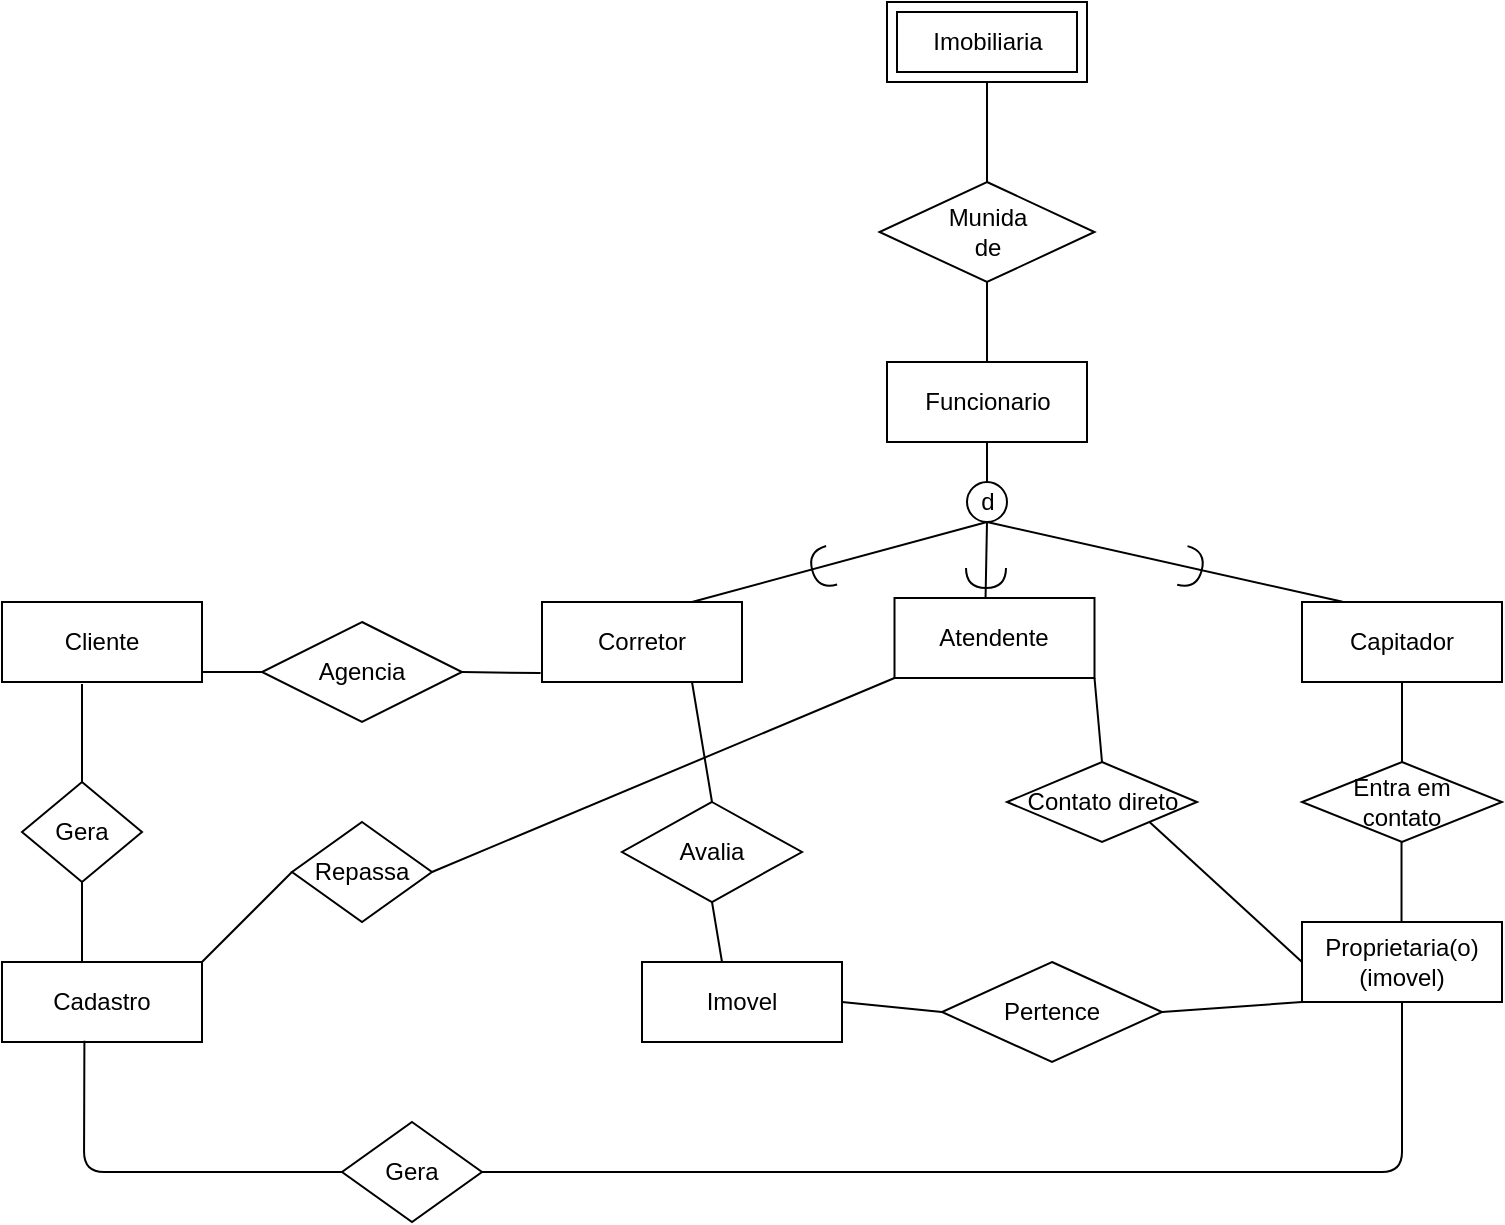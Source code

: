 <mxfile version="13.7.3" type="github">
  <diagram id="R2lEEEUBdFMjLlhIrx00" name="Page-1">
    <mxGraphModel dx="1421" dy="529" grid="1" gridSize="10" guides="1" tooltips="1" connect="1" arrows="1" fold="1" page="0" pageScale="1" pageWidth="850" pageHeight="1100" math="0" shadow="0" extFonts="Permanent Marker^https://fonts.googleapis.com/css?family=Permanent+Marker">
      <root>
        <mxCell id="0" />
        <mxCell id="1" parent="0" />
        <mxCell id="aO3IscL8VT4VF3LDPGpY-21" value="Proprietaria(o)&lt;br&gt;(imovel)&lt;br&gt;" style="whiteSpace=wrap;html=1;align=center;" vertex="1" parent="1">
          <mxGeometry x="570" y="540" width="100" height="40" as="geometry" />
        </mxCell>
        <mxCell id="aO3IscL8VT4VF3LDPGpY-28" value="Imobiliaria" style="shape=ext;margin=3;double=1;whiteSpace=wrap;html=1;align=center;" vertex="1" parent="1">
          <mxGeometry x="362.5" y="80" width="100" height="40" as="geometry" />
        </mxCell>
        <mxCell id="aO3IscL8VT4VF3LDPGpY-44" value="Funcionario" style="whiteSpace=wrap;html=1;align=center;" vertex="1" parent="1">
          <mxGeometry x="362.5" y="260" width="100" height="40" as="geometry" />
        </mxCell>
        <mxCell id="aO3IscL8VT4VF3LDPGpY-45" value="Capitador&lt;br&gt;" style="whiteSpace=wrap;html=1;align=center;" vertex="1" parent="1">
          <mxGeometry x="570" y="380" width="100" height="40" as="geometry" />
        </mxCell>
        <mxCell id="aO3IscL8VT4VF3LDPGpY-46" value="Corretor&lt;br&gt;" style="whiteSpace=wrap;html=1;align=center;" vertex="1" parent="1">
          <mxGeometry x="190" y="380" width="100" height="40" as="geometry" />
        </mxCell>
        <mxCell id="aO3IscL8VT4VF3LDPGpY-51" value="Imovel" style="whiteSpace=wrap;html=1;align=center;" vertex="1" parent="1">
          <mxGeometry x="240" y="560" width="100" height="40" as="geometry" />
        </mxCell>
        <mxCell id="aO3IscL8VT4VF3LDPGpY-52" value="" style="endArrow=none;html=1;entryX=0.5;entryY=1;entryDx=0;entryDy=0;exitX=0.5;exitY=0;exitDx=0;exitDy=0;" edge="1" parent="1" source="aO3IscL8VT4VF3LDPGpY-44" target="aO3IscL8VT4VF3LDPGpY-28">
          <mxGeometry width="50" height="50" relative="1" as="geometry">
            <mxPoint x="390" y="270" as="sourcePoint" />
            <mxPoint x="440" y="220" as="targetPoint" />
          </mxGeometry>
        </mxCell>
        <mxCell id="aO3IscL8VT4VF3LDPGpY-65" value="" style="endArrow=none;html=1;entryX=0.5;entryY=1;entryDx=0;entryDy=0;exitX=0.5;exitY=0;exitDx=0;exitDy=0;" edge="1" parent="1" target="aO3IscL8VT4VF3LDPGpY-44">
          <mxGeometry width="50" height="50" relative="1" as="geometry">
            <mxPoint x="412.5" y="320" as="sourcePoint" />
            <mxPoint x="450" y="310" as="targetPoint" />
            <Array as="points" />
          </mxGeometry>
        </mxCell>
        <mxCell id="aO3IscL8VT4VF3LDPGpY-70" value="d" style="ellipse;whiteSpace=wrap;html=1;aspect=fixed;" vertex="1" parent="1">
          <mxGeometry x="402.5" y="320" width="20" height="20" as="geometry" />
        </mxCell>
        <mxCell id="aO3IscL8VT4VF3LDPGpY-72" value="" style="shape=requiredInterface;html=1;verticalLabelPosition=bottom;direction=south;strokeWidth=1;rotation=74;" vertex="1" parent="1">
          <mxGeometry x="320" y="358" width="20" height="10" as="geometry" />
        </mxCell>
        <mxCell id="aO3IscL8VT4VF3LDPGpY-76" value="" style="endArrow=none;html=1;entryX=0.5;entryY=1;entryDx=0;entryDy=0;exitX=0.75;exitY=0;exitDx=0;exitDy=0;" edge="1" parent="1" source="aO3IscL8VT4VF3LDPGpY-46" target="aO3IscL8VT4VF3LDPGpY-70">
          <mxGeometry width="50" height="50" relative="1" as="geometry">
            <mxPoint x="375" y="380" as="sourcePoint" />
            <mxPoint x="415.02" y="340.0" as="targetPoint" />
          </mxGeometry>
        </mxCell>
        <mxCell id="aO3IscL8VT4VF3LDPGpY-83" value="" style="endArrow=none;html=1;exitX=0.5;exitY=1;exitDx=0;exitDy=0;entryX=0.203;entryY=-0.002;entryDx=0;entryDy=0;entryPerimeter=0;" edge="1" parent="1" source="aO3IscL8VT4VF3LDPGpY-70" target="aO3IscL8VT4VF3LDPGpY-45">
          <mxGeometry width="50" height="50" relative="1" as="geometry">
            <mxPoint x="425.02" y="348.7" as="sourcePoint" />
            <mxPoint x="384.98" y="390.0" as="targetPoint" />
          </mxGeometry>
        </mxCell>
        <mxCell id="aO3IscL8VT4VF3LDPGpY-84" value="" style="shape=requiredInterface;html=1;verticalLabelPosition=bottom;strokeWidth=1;rotation=15;" vertex="1" parent="1">
          <mxGeometry x="510" y="353" width="10" height="20" as="geometry" />
        </mxCell>
        <mxCell id="aO3IscL8VT4VF3LDPGpY-89" value="Cliente&lt;br&gt;" style="whiteSpace=wrap;html=1;align=center;strokeWidth=1;" vertex="1" parent="1">
          <mxGeometry x="-80" y="380" width="100" height="40" as="geometry" />
        </mxCell>
        <mxCell id="aO3IscL8VT4VF3LDPGpY-97" value="" style="endArrow=none;html=1;entryX=0.5;entryY=1;entryDx=0;entryDy=0;exitX=0.455;exitY=0.034;exitDx=0;exitDy=0;exitPerimeter=0;" edge="1" parent="1" source="aO3IscL8VT4VF3LDPGpY-98" target="aO3IscL8VT4VF3LDPGpY-70">
          <mxGeometry width="50" height="50" relative="1" as="geometry">
            <mxPoint x="410" y="380" as="sourcePoint" />
            <mxPoint x="410" y="340" as="targetPoint" />
          </mxGeometry>
        </mxCell>
        <mxCell id="aO3IscL8VT4VF3LDPGpY-98" value="Atendente&lt;br&gt;" style="whiteSpace=wrap;html=1;align=center;" vertex="1" parent="1">
          <mxGeometry x="366.25" y="378" width="100" height="40" as="geometry" />
        </mxCell>
        <mxCell id="aO3IscL8VT4VF3LDPGpY-99" value="Entra em&lt;br&gt;contato&lt;br&gt;" style="shape=rhombus;perimeter=rhombusPerimeter;whiteSpace=wrap;html=1;align=center;strokeWidth=1;" vertex="1" parent="1">
          <mxGeometry x="570" y="460" width="100" height="40" as="geometry" />
        </mxCell>
        <mxCell id="aO3IscL8VT4VF3LDPGpY-100" value="" style="endArrow=none;html=1;entryX=0.5;entryY=1;entryDx=0;entryDy=0;exitX=0.5;exitY=0;exitDx=0;exitDy=0;" edge="1" parent="1" source="aO3IscL8VT4VF3LDPGpY-99" target="aO3IscL8VT4VF3LDPGpY-45">
          <mxGeometry width="50" height="50" relative="1" as="geometry">
            <mxPoint x="590" y="470" as="sourcePoint" />
            <mxPoint x="640" y="420" as="targetPoint" />
          </mxGeometry>
        </mxCell>
        <mxCell id="aO3IscL8VT4VF3LDPGpY-101" value="" style="endArrow=none;html=1;entryX=0.5;entryY=1;entryDx=0;entryDy=0;exitX=0.5;exitY=0;exitDx=0;exitDy=0;" edge="1" parent="1">
          <mxGeometry width="50" height="50" relative="1" as="geometry">
            <mxPoint x="619.76" y="540" as="sourcePoint" />
            <mxPoint x="619.76" y="500" as="targetPoint" />
          </mxGeometry>
        </mxCell>
        <mxCell id="aO3IscL8VT4VF3LDPGpY-105" value="" style="shape=requiredInterface;html=1;verticalLabelPosition=bottom;strokeWidth=1;rotation=90;" vertex="1" parent="1">
          <mxGeometry x="407" y="358" width="10" height="20" as="geometry" />
        </mxCell>
        <mxCell id="aO3IscL8VT4VF3LDPGpY-112" value="Contato direto&lt;br&gt;" style="shape=rhombus;perimeter=rhombusPerimeter;whiteSpace=wrap;html=1;align=center;strokeWidth=1;" vertex="1" parent="1">
          <mxGeometry x="422.5" y="460" width="95" height="40" as="geometry" />
        </mxCell>
        <mxCell id="aO3IscL8VT4VF3LDPGpY-115" style="edgeStyle=orthogonalEdgeStyle;rounded=0;orthogonalLoop=1;jettySize=auto;html=1;exitX=0.5;exitY=1;exitDx=0;exitDy=0;" edge="1" parent="1" source="aO3IscL8VT4VF3LDPGpY-112" target="aO3IscL8VT4VF3LDPGpY-112">
          <mxGeometry relative="1" as="geometry" />
        </mxCell>
        <mxCell id="aO3IscL8VT4VF3LDPGpY-116" value="" style="endArrow=none;html=1;entryX=1;entryY=1;entryDx=0;entryDy=0;exitX=0.5;exitY=0;exitDx=0;exitDy=0;" edge="1" parent="1" source="aO3IscL8VT4VF3LDPGpY-112" target="aO3IscL8VT4VF3LDPGpY-98">
          <mxGeometry width="50" height="50" relative="1" as="geometry">
            <mxPoint x="460" y="470" as="sourcePoint" />
            <mxPoint x="510" y="420" as="targetPoint" />
          </mxGeometry>
        </mxCell>
        <mxCell id="aO3IscL8VT4VF3LDPGpY-117" value="" style="endArrow=none;html=1;entryX=1;entryY=1;entryDx=0;entryDy=0;exitX=0;exitY=0.5;exitDx=0;exitDy=0;" edge="1" parent="1" source="aO3IscL8VT4VF3LDPGpY-21" target="aO3IscL8VT4VF3LDPGpY-112">
          <mxGeometry width="50" height="50" relative="1" as="geometry">
            <mxPoint x="470" y="550" as="sourcePoint" />
            <mxPoint x="520" y="500" as="targetPoint" />
          </mxGeometry>
        </mxCell>
        <mxCell id="aO3IscL8VT4VF3LDPGpY-118" value="Agencia&lt;br&gt;" style="shape=rhombus;perimeter=rhombusPerimeter;whiteSpace=wrap;html=1;align=center;strokeWidth=1;" vertex="1" parent="1">
          <mxGeometry x="50" y="390" width="100" height="50" as="geometry" />
        </mxCell>
        <mxCell id="aO3IscL8VT4VF3LDPGpY-119" value="Munida&lt;br&gt;de" style="shape=rhombus;perimeter=rhombusPerimeter;whiteSpace=wrap;html=1;align=center;strokeWidth=1;" vertex="1" parent="1">
          <mxGeometry x="358.75" y="170" width="107.5" height="50" as="geometry" />
        </mxCell>
        <mxCell id="aO3IscL8VT4VF3LDPGpY-120" value="" style="endArrow=none;html=1;entryX=-0.007;entryY=0.889;entryDx=0;entryDy=0;exitX=1;exitY=0.5;exitDx=0;exitDy=0;entryPerimeter=0;" edge="1" parent="1" source="aO3IscL8VT4VF3LDPGpY-118" target="aO3IscL8VT4VF3LDPGpY-46">
          <mxGeometry width="50" height="50" relative="1" as="geometry">
            <mxPoint x="210" y="470" as="sourcePoint" />
            <mxPoint x="260" y="420" as="targetPoint" />
          </mxGeometry>
        </mxCell>
        <mxCell id="aO3IscL8VT4VF3LDPGpY-121" value="" style="endArrow=none;html=1;entryX=0;entryY=0.5;entryDx=0;entryDy=0;entryPerimeter=0;" edge="1" parent="1" target="aO3IscL8VT4VF3LDPGpY-118">
          <mxGeometry width="50" height="50" relative="1" as="geometry">
            <mxPoint x="20" y="415" as="sourcePoint" />
            <mxPoint x="46" y="415" as="targetPoint" />
          </mxGeometry>
        </mxCell>
        <mxCell id="aO3IscL8VT4VF3LDPGpY-124" value="Avalia&lt;br&gt;" style="shape=rhombus;perimeter=rhombusPerimeter;whiteSpace=wrap;html=1;align=center;strokeWidth=1;" vertex="1" parent="1">
          <mxGeometry x="230" y="480" width="90" height="50" as="geometry" />
        </mxCell>
        <mxCell id="aO3IscL8VT4VF3LDPGpY-125" value="" style="endArrow=none;html=1;entryX=0.75;entryY=1;entryDx=0;entryDy=0;exitX=0.5;exitY=0;exitDx=0;exitDy=0;" edge="1" parent="1" source="aO3IscL8VT4VF3LDPGpY-124" target="aO3IscL8VT4VF3LDPGpY-46">
          <mxGeometry width="50" height="50" relative="1" as="geometry">
            <mxPoint x="230" y="480" as="sourcePoint" />
            <mxPoint x="280" y="430" as="targetPoint" />
          </mxGeometry>
        </mxCell>
        <mxCell id="aO3IscL8VT4VF3LDPGpY-126" value="" style="endArrow=none;html=1;entryX=0.5;entryY=1;entryDx=0;entryDy=0;" edge="1" parent="1" target="aO3IscL8VT4VF3LDPGpY-124">
          <mxGeometry width="50" height="50" relative="1" as="geometry">
            <mxPoint x="280" y="560" as="sourcePoint" />
            <mxPoint x="330" y="530" as="targetPoint" />
          </mxGeometry>
        </mxCell>
        <mxCell id="aO3IscL8VT4VF3LDPGpY-127" value="Pertence" style="shape=rhombus;perimeter=rhombusPerimeter;whiteSpace=wrap;html=1;align=center;strokeWidth=1;" vertex="1" parent="1">
          <mxGeometry x="390" y="560" width="110" height="50" as="geometry" />
        </mxCell>
        <mxCell id="aO3IscL8VT4VF3LDPGpY-128" value="" style="endArrow=none;html=1;entryX=0;entryY=0.5;entryDx=0;entryDy=0;exitX=1;exitY=0.5;exitDx=0;exitDy=0;" edge="1" parent="1" source="aO3IscL8VT4VF3LDPGpY-51" target="aO3IscL8VT4VF3LDPGpY-127">
          <mxGeometry width="50" height="50" relative="1" as="geometry">
            <mxPoint x="340" y="610" as="sourcePoint" />
            <mxPoint x="390" y="560" as="targetPoint" />
          </mxGeometry>
        </mxCell>
        <mxCell id="aO3IscL8VT4VF3LDPGpY-129" value="" style="endArrow=none;html=1;entryX=0;entryY=1;entryDx=0;entryDy=0;exitX=1;exitY=0.5;exitDx=0;exitDy=0;" edge="1" parent="1" source="aO3IscL8VT4VF3LDPGpY-127" target="aO3IscL8VT4VF3LDPGpY-21">
          <mxGeometry width="50" height="50" relative="1" as="geometry">
            <mxPoint x="510" y="620" as="sourcePoint" />
            <mxPoint x="560" y="570" as="targetPoint" />
          </mxGeometry>
        </mxCell>
        <mxCell id="aO3IscL8VT4VF3LDPGpY-130" value="Cadastro&lt;br&gt;" style="whiteSpace=wrap;html=1;align=center;strokeWidth=1;" vertex="1" parent="1">
          <mxGeometry x="-80" y="560" width="100" height="40" as="geometry" />
        </mxCell>
        <mxCell id="aO3IscL8VT4VF3LDPGpY-131" value="Gera" style="shape=rhombus;perimeter=rhombusPerimeter;whiteSpace=wrap;html=1;align=center;strokeWidth=1;" vertex="1" parent="1">
          <mxGeometry x="-70" y="470" width="60" height="50" as="geometry" />
        </mxCell>
        <mxCell id="aO3IscL8VT4VF3LDPGpY-132" value="" style="endArrow=none;html=1;entryX=0.4;entryY=1.025;entryDx=0;entryDy=0;entryPerimeter=0;exitX=0.5;exitY=0;exitDx=0;exitDy=0;" edge="1" parent="1" source="aO3IscL8VT4VF3LDPGpY-131" target="aO3IscL8VT4VF3LDPGpY-89">
          <mxGeometry width="50" height="50" relative="1" as="geometry">
            <mxPoint x="-60" y="490" as="sourcePoint" />
            <mxPoint x="-10" y="440" as="targetPoint" />
          </mxGeometry>
        </mxCell>
        <mxCell id="aO3IscL8VT4VF3LDPGpY-133" value="" style="endArrow=none;html=1;entryX=0.5;entryY=1;entryDx=0;entryDy=0;exitX=0.4;exitY=0;exitDx=0;exitDy=0;exitPerimeter=0;" edge="1" parent="1" source="aO3IscL8VT4VF3LDPGpY-130" target="aO3IscL8VT4VF3LDPGpY-131">
          <mxGeometry width="50" height="50" relative="1" as="geometry">
            <mxPoint x="-100" y="550" as="sourcePoint" />
            <mxPoint x="-50" y="500" as="targetPoint" />
          </mxGeometry>
        </mxCell>
        <mxCell id="aO3IscL8VT4VF3LDPGpY-134" value="Gera&lt;br&gt;" style="shape=rhombus;perimeter=rhombusPerimeter;whiteSpace=wrap;html=1;align=center;strokeWidth=1;" vertex="1" parent="1">
          <mxGeometry x="90" y="640" width="70" height="50" as="geometry" />
        </mxCell>
        <mxCell id="aO3IscL8VT4VF3LDPGpY-135" value="" style="endArrow=none;html=1;entryX=0.412;entryY=0.983;entryDx=0;entryDy=0;entryPerimeter=0;exitX=0;exitY=0.5;exitDx=0;exitDy=0;" edge="1" parent="1" source="aO3IscL8VT4VF3LDPGpY-134" target="aO3IscL8VT4VF3LDPGpY-130">
          <mxGeometry width="50" height="50" relative="1" as="geometry">
            <mxPoint x="-39" y="660" as="sourcePoint" />
            <mxPoint y="600" as="targetPoint" />
            <Array as="points">
              <mxPoint x="-39" y="665" />
            </Array>
          </mxGeometry>
        </mxCell>
        <mxCell id="aO3IscL8VT4VF3LDPGpY-136" value="" style="endArrow=none;html=1;entryX=1;entryY=0.5;entryDx=0;entryDy=0;exitX=0.5;exitY=1;exitDx=0;exitDy=0;" edge="1" parent="1" source="aO3IscL8VT4VF3LDPGpY-21" target="aO3IscL8VT4VF3LDPGpY-134">
          <mxGeometry width="50" height="50" relative="1" as="geometry">
            <mxPoint x="160" y="700" as="sourcePoint" />
            <mxPoint x="210" y="650" as="targetPoint" />
            <Array as="points">
              <mxPoint x="620" y="665" />
            </Array>
          </mxGeometry>
        </mxCell>
        <mxCell id="aO3IscL8VT4VF3LDPGpY-137" value="Repassa&lt;br&gt;" style="shape=rhombus;perimeter=rhombusPerimeter;whiteSpace=wrap;html=1;align=center;strokeWidth=1;" vertex="1" parent="1">
          <mxGeometry x="65" y="490" width="70" height="50" as="geometry" />
        </mxCell>
        <mxCell id="aO3IscL8VT4VF3LDPGpY-138" value="" style="endArrow=none;html=1;exitX=1;exitY=0;exitDx=0;exitDy=0;entryX=0;entryY=0.5;entryDx=0;entryDy=0;" edge="1" parent="1" source="aO3IscL8VT4VF3LDPGpY-130" target="aO3IscL8VT4VF3LDPGpY-137">
          <mxGeometry width="50" height="50" relative="1" as="geometry">
            <mxPoint x="40" y="570" as="sourcePoint" />
            <mxPoint x="90" y="520" as="targetPoint" />
          </mxGeometry>
        </mxCell>
        <mxCell id="aO3IscL8VT4VF3LDPGpY-139" value="" style="endArrow=none;html=1;entryX=0;entryY=1;entryDx=0;entryDy=0;exitX=1;exitY=0.5;exitDx=0;exitDy=0;" edge="1" parent="1" source="aO3IscL8VT4VF3LDPGpY-137" target="aO3IscL8VT4VF3LDPGpY-98">
          <mxGeometry width="50" height="50" relative="1" as="geometry">
            <mxPoint x="140" y="510" as="sourcePoint" />
            <mxPoint x="190" y="470" as="targetPoint" />
          </mxGeometry>
        </mxCell>
      </root>
    </mxGraphModel>
  </diagram>
</mxfile>
